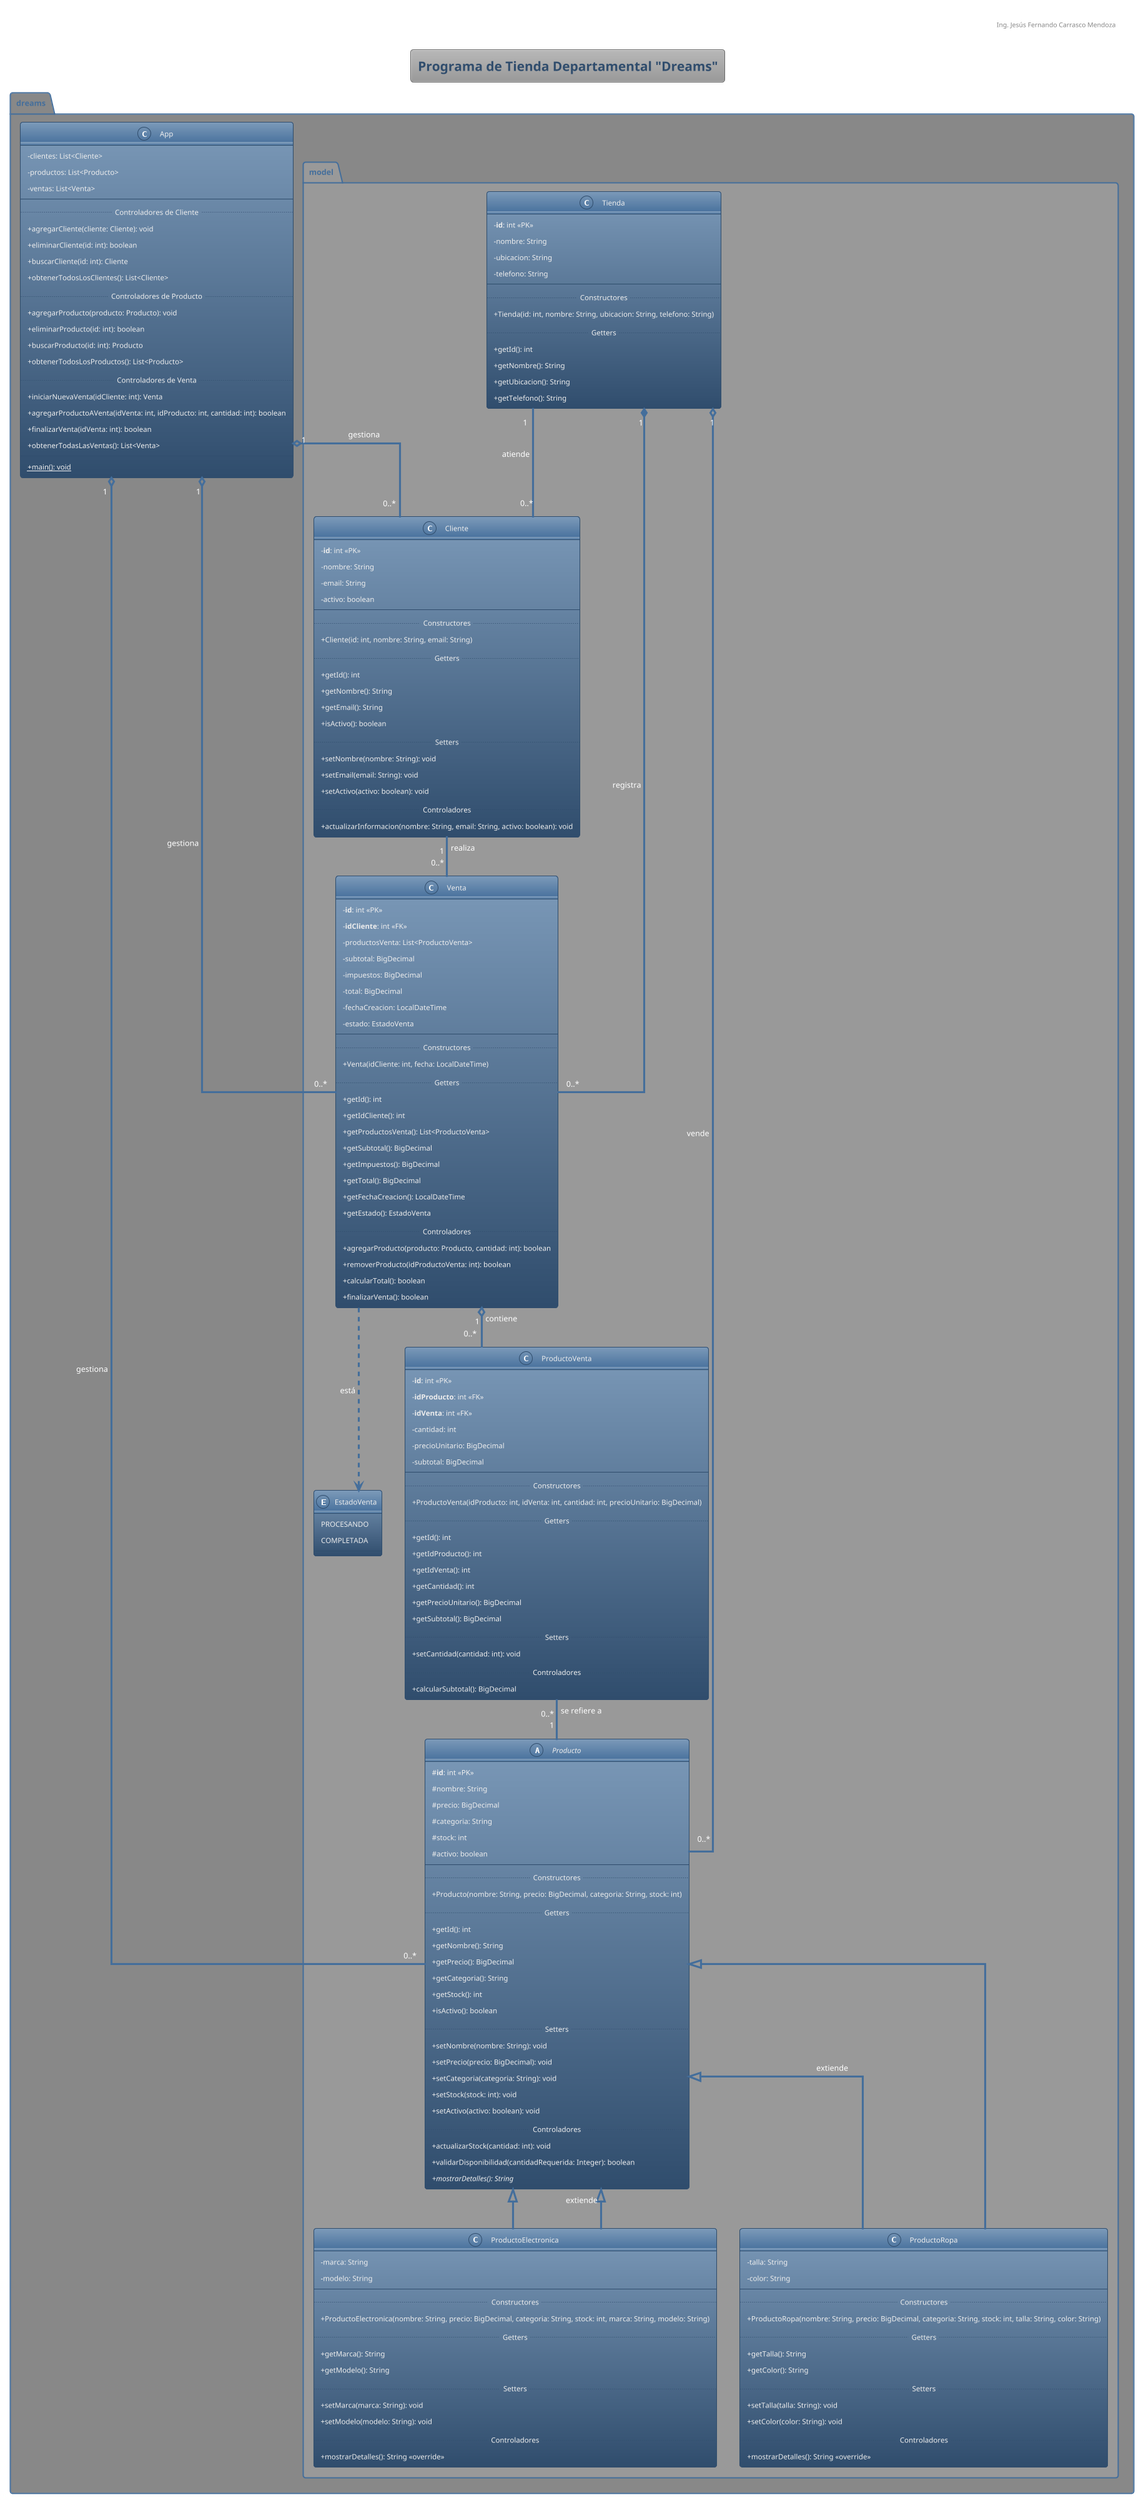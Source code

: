 @startuml dreams

'=== Estilos ===
!theme spacelab
skinparam classAttributeIconSize 0
skinparam linetype ortho

'=== Título ===
title Programa de Tienda Departamental "Dreams"

'=== Encabezado ===
header <color:#888888>Ing. Jesús Fernando Carrasco Mendoza</color>

'=== Paquetes ===
package dreams.model #999999 {

    '=== Modelos ===
    class Tienda {
        - **id**: int <<PK>>
        - nombre: String
        - ubicacion: String
        - telefono: String
        --
        .. Constructores ..
        + Tienda(id: int, nombre: String, ubicacion: String, telefono: String)
        .. Getters ..
        + getId(): int
        + getNombre(): String
        + getUbicacion(): String
        + getTelefono(): String
    }

    class Cliente {
        - **id**: int <<PK>>
        - nombre: String
        - email: String
        - activo: boolean
        --
        .. Constructores ..
        + Cliente(id: int, nombre: String, email: String)
        .. Getters ..
        + getId(): int
        + getNombre(): String
        + getEmail(): String
        + isActivo(): boolean
        .. Setters ..
        + setNombre(nombre: String): void
        + setEmail(email: String): void
        + setActivo(activo: boolean): void
        .. Controladores ..
        + actualizarInformacion(nombre: String, email: String, activo: boolean): void
    }

    abstract class Producto {
        # **id**: int <<PK>>
        # nombre: String
        # precio: BigDecimal
        # categoria: String
        # stock: int
        # activo: boolean
        --
        .. Constructores ..
        + Producto(nombre: String, precio: BigDecimal, categoria: String, stock: int)
        .. Getters ..
        + getId(): int
        + getNombre(): String
        + getPrecio(): BigDecimal
        + getCategoria(): String
        + getStock(): int
        + isActivo(): boolean
        .. Setters ..
        + setNombre(nombre: String): void
        + setPrecio(precio: BigDecimal): void
        + setCategoria(categoria: String): void
        + setStock(stock: int): void
        + setActivo(activo: boolean): void
        .. Controladores ..
        + actualizarStock(cantidad: int): void
        + validarDisponibilidad(cantidadRequerida: Integer): boolean
        + {abstract} mostrarDetalles(): String
    }

    class Venta {
        - **id**: int <<PK>>
        - **idCliente**: int <<FK>>
        - productosVenta: List<ProductoVenta>
        - subtotal: BigDecimal
        - impuestos: BigDecimal
        - total: BigDecimal
        - fechaCreacion: LocalDateTime
        - estado: EstadoVenta
        --
        .. Constructores ..
        + Venta(idCliente: int, fecha: LocalDateTime)
        .. Getters ..
        + getId(): int
        + getIdCliente(): int
        + getProductosVenta(): List<ProductoVenta>
        + getSubtotal(): BigDecimal
        + getImpuestos(): BigDecimal
        + getTotal(): BigDecimal
        + getFechaCreacion(): LocalDateTime
        + getEstado(): EstadoVenta
        .. Controladores ..
        + agregarProducto(producto: Producto, cantidad: int): boolean
        + removerProducto(idProductoVenta: int): boolean
        + calcularTotal(): boolean
        + finalizarVenta(): boolean
    }

    class ProductoVenta {
        - **id**: int <<PK>>
        - **idProducto**: int <<FK>>
        - **idVenta**: int <<FK>>
        - cantidad: int
        - precioUnitario: BigDecimal
        - subtotal: BigDecimal
        --
        .. Constructores ..
        + ProductoVenta(idProducto: int, idVenta: int, cantidad: int, precioUnitario: BigDecimal)
        .. Getters ..
        + getId(): int
        + getIdProducto(): int
        + getIdVenta(): int
        + getCantidad(): int
        + getPrecioUnitario(): BigDecimal
        + getSubtotal(): BigDecimal
        .. Setters ..
        + setCantidad(cantidad: int): void
        .. Controladores ..
        + calcularSubtotal(): BigDecimal
    }

    class ProductoElectronica extends Producto {
        - marca: String
        - modelo: String
        --
        .. Constructores ..
        + ProductoElectronica(nombre: String, precio: BigDecimal, categoria: String, stock: int, marca: String, modelo: String)
        .. Getters ..
        + getMarca(): String
        + getModelo(): String
        .. Setters ..
        + setMarca(marca: String): void
        + setModelo(modelo: String): void
        .. Controladores ..
        + mostrarDetalles(): String <<override>>
    }

    class ProductoRopa extends Producto {
        - talla: String
        - color: String
        --
        .. Constructores ..
        + ProductoRopa(nombre: String, precio: BigDecimal, categoria: String, stock: int, talla: String, color: String)
        .. Getters ..
        + getTalla(): String
        + getColor(): String
        .. Setters ..
        + setTalla(talla: String): void
        + setColor(color: String): void
        .. Controladores ..
        + mostrarDetalles(): String <<override>>
    }

    '=== Enumeraciones ===
    enum EstadoVenta {
        PROCESANDO
        COMPLETADA
    }

}

package dreams #888888 {

    class App {
        - clientes: List<Cliente>
        - productos: List<Producto>
        - ventas: List<Venta>
        --
        .. Controladores de Cliente ..
        + agregarCliente(cliente: Cliente): void
        + eliminarCliente(id: int): boolean
        + buscarCliente(id: int): Cliente
        + obtenerTodosLosClientes(): List<Cliente>
        .. Controladores de Producto ..
        + agregarProducto(producto: Producto): void
        + eliminarProducto(id: int): boolean
        + buscarProducto(id: int): Producto
        + obtenerTodosLosProductos(): List<Producto>
        .. Controladores de Venta ..
        + iniciarNuevaVenta(idCliente: int): Venta
        + agregarProductoAVenta(idVenta: int, idProducto: int, cantidad: int): boolean
        + finalizarVenta(idVenta: int): boolean
        + obtenerTodasLasVentas(): List<Venta>
        --
        + {static} main(): void
    }

}

' === Relaciones ===

' --- Asociación ---
Tienda "1" -- "0..*" Cliente : atiende
Cliente "1" -- "0..*" Venta : realiza
ProductoVenta "0..*" -- "1" Producto : se refiere a

' --- Agregación ---
Venta "1" o-- "0..*" ProductoVenta : contiene
Tienda "1" o-- "0..*" Producto : vende
App "1" o-- "0..*" Cliente : gestiona
App "1" o-- "0..*" Producto : gestiona
App "1" o-- "0..*" Venta : gestiona

' --- Composición ---
Tienda "1" *-- "0..*" Venta : registra

' --- Herencia ---
Producto <|-- ProductoElectronica : extiende
Producto <|-- ProductoRopa : extiende

' --- Dependencia ---
Venta ..> EstadoVenta : está

' === Layout ===
hide @unlinked

@enduml
